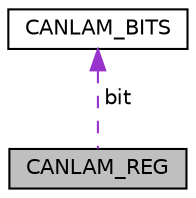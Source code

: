 digraph "CANLAM_REG"
{
  edge [fontname="Helvetica",fontsize="10",labelfontname="Helvetica",labelfontsize="10"];
  node [fontname="Helvetica",fontsize="10",shape=record];
  Node1 [label="CANLAM_REG",height=0.2,width=0.4,color="black", fillcolor="grey75", style="filled", fontcolor="black"];
  Node2 -> Node1 [dir="back",color="darkorchid3",fontsize="10",style="dashed",label=" bit" ,fontname="Helvetica"];
  Node2 [label="CANLAM_BITS",height=0.2,width=0.4,color="black", fillcolor="white", style="filled",URL="$struct_c_a_n_l_a_m___b_i_t_s.html"];
}
